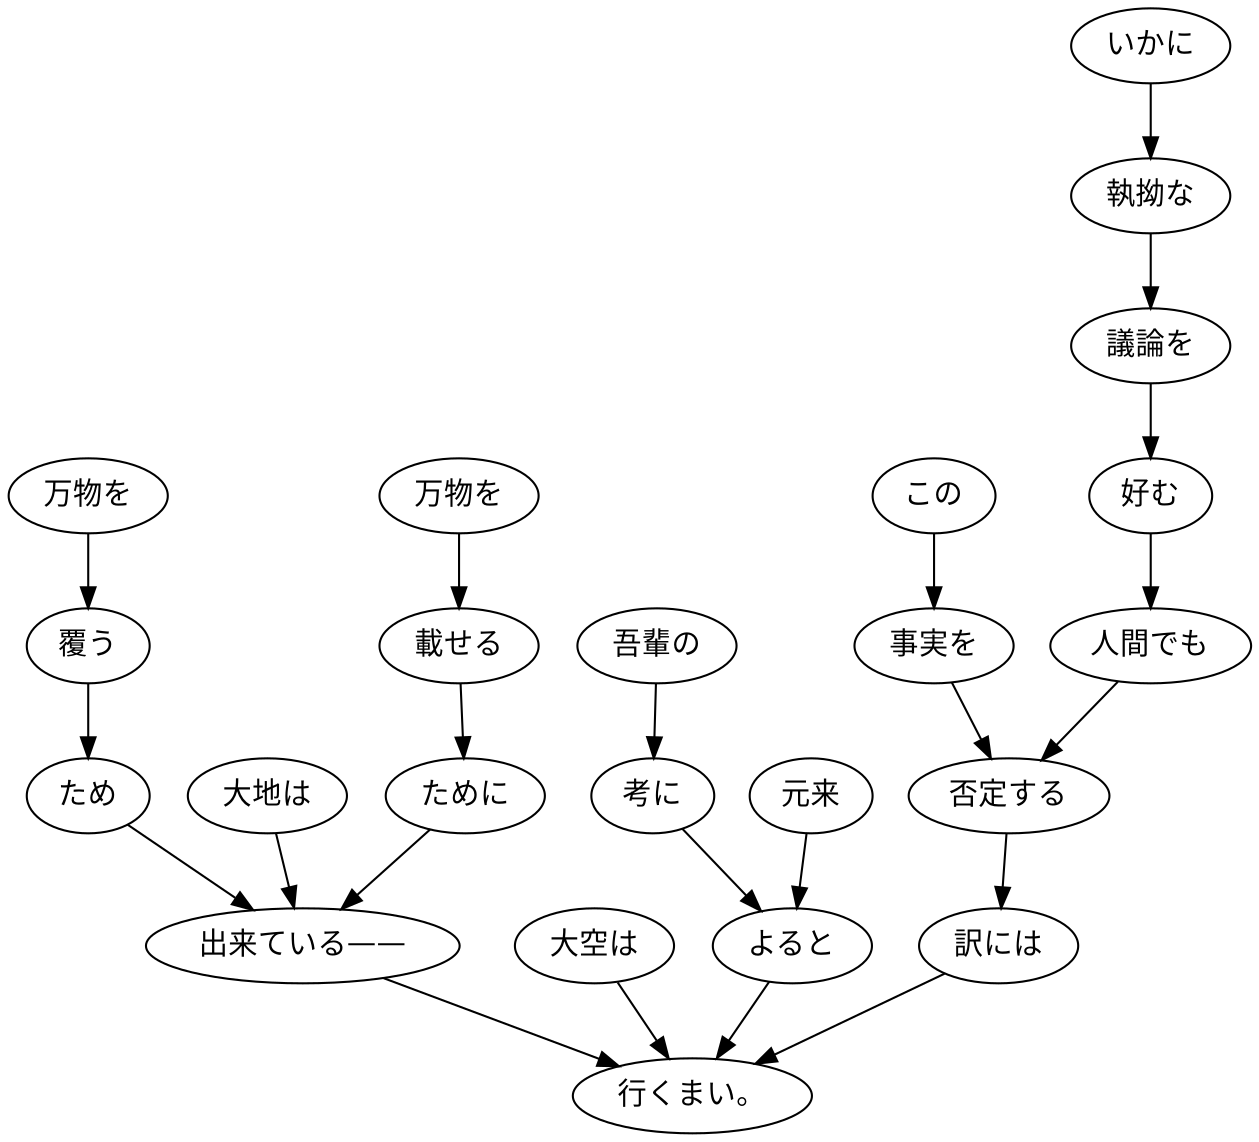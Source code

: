 digraph graph2058 {
	node0 [label="元来"];
	node1 [label="吾輩の"];
	node2 [label="考に"];
	node3 [label="よると"];
	node4 [label="大空は"];
	node5 [label="万物を"];
	node6 [label="覆う"];
	node7 [label="ため"];
	node8 [label="大地は"];
	node9 [label="万物を"];
	node10 [label="載せる"];
	node11 [label="ために"];
	node12 [label="出来ている——"];
	node13 [label="いかに"];
	node14 [label="執拗な"];
	node15 [label="議論を"];
	node16 [label="好む"];
	node17 [label="人間でも"];
	node18 [label="この"];
	node19 [label="事実を"];
	node20 [label="否定する"];
	node21 [label="訳には"];
	node22 [label="行くまい。"];
	node0 -> node3;
	node1 -> node2;
	node2 -> node3;
	node3 -> node22;
	node4 -> node22;
	node5 -> node6;
	node6 -> node7;
	node7 -> node12;
	node8 -> node12;
	node9 -> node10;
	node10 -> node11;
	node11 -> node12;
	node12 -> node22;
	node13 -> node14;
	node14 -> node15;
	node15 -> node16;
	node16 -> node17;
	node17 -> node20;
	node18 -> node19;
	node19 -> node20;
	node20 -> node21;
	node21 -> node22;
}
